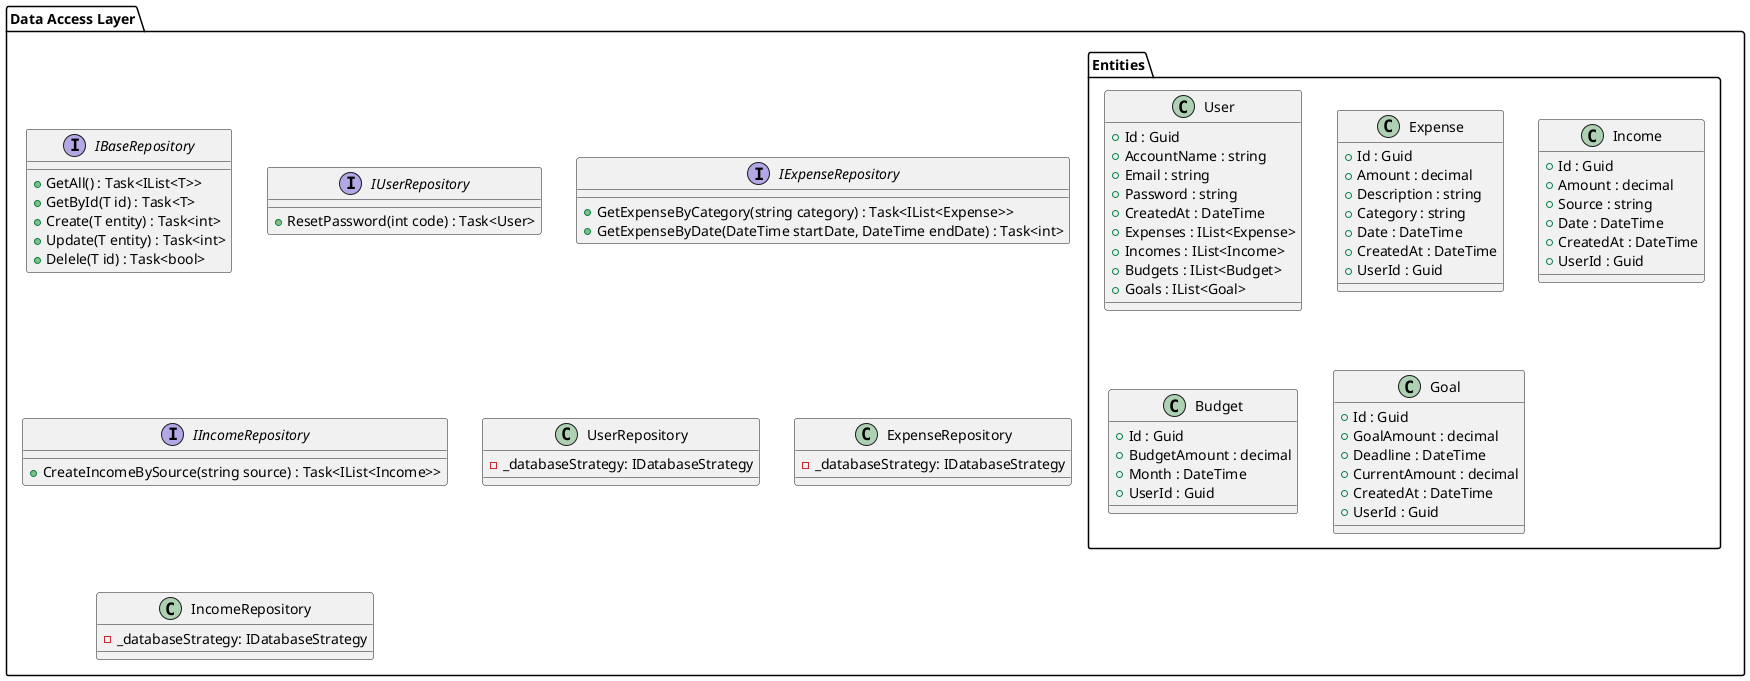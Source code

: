 @startuml Data Access

package "Data Access Layer" {
    interface IBaseRepository {
        + GetAll() : Task<IList<T>>  
        + GetById(T id) : Task<T>
        + Create(T entity) : Task<int>
        + Update(T entity) : Task<int>
        + Delele(T id) : Task<bool>
    }

    interface IUserRepository {
        + ResetPassword(int code) : Task<User>
    }
    
    interface IExpenseRepository {
        + GetExpenseByCategory(string category) : Task<IList<Expense>>
        + GetExpenseByDate(DateTime startDate, DateTime endDate) : Task<int>
    }

    interface IIncomeRepository {
        + CreateIncomeBySource(string source) : Task<IList<Income>>
    }

    class UserRepository {
        - _databaseStrategy: IDatabaseStrategy
    }

    class ExpenseRepository {
        - _databaseStrategy: IDatabaseStrategy
    }

    class IncomeRepository {
        - _databaseStrategy: IDatabaseStrategy
    }

    package "Entities" {
        class User {
            + Id : Guid
            + AccountName : string
            + Email : string
            + Password : string
            + CreatedAt : DateTime
            + Expenses : IList<Expense>
            + Incomes : IList<Income>
            + Budgets : IList<Budget>
            + Goals : IList<Goal>
        }

        class Expense {
            + Id : Guid
            + Amount : decimal
            + Description : string
            + Category : string
            + Date : DateTime
            + CreatedAt : DateTime
            + UserId : Guid
        }

        class Income {
            + Id : Guid
            + Amount : decimal
            + Source : string
            + Date : DateTime
            + CreatedAt : DateTime
            + UserId : Guid
        }

        class Budget {
            + Id : Guid
            + BudgetAmount : decimal
            + Month : DateTime
            + UserId : Guid
        }

        class Goal {
            + Id : Guid
            + GoalAmount : decimal
            + Deadline : DateTime
            + CurrentAmount : decimal
            + CreatedAt : DateTime
            + UserId : Guid
        }
    }
}

@enduml
